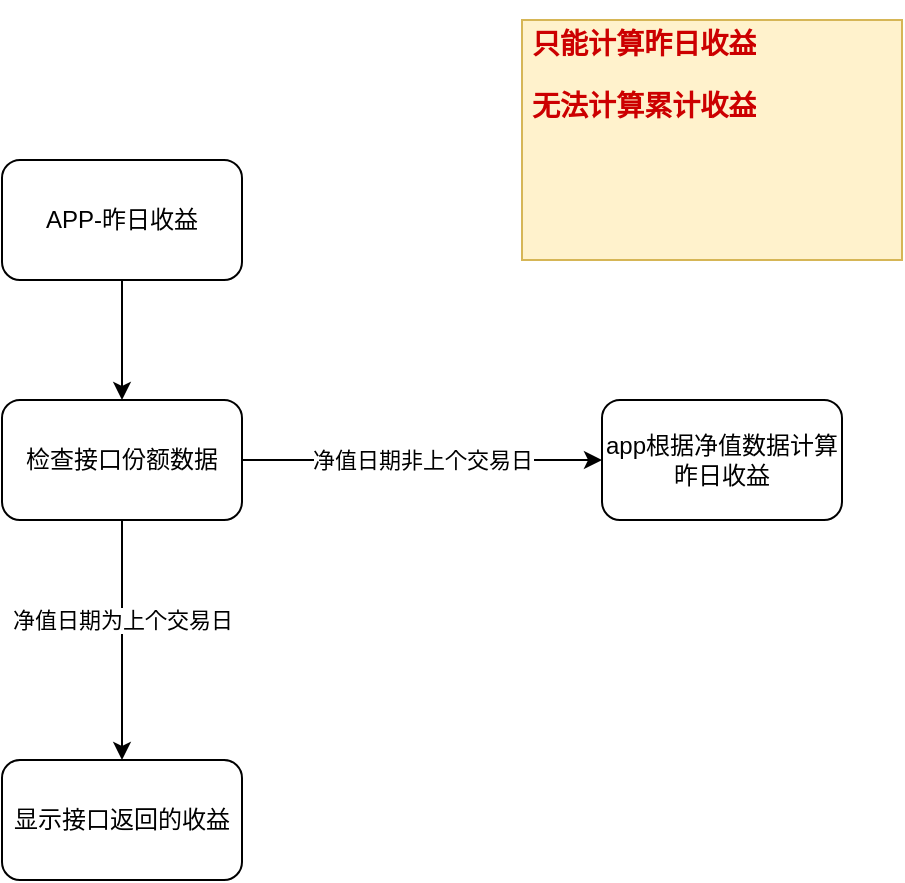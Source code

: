 <mxfile version="15.0.3" type="github">
  <diagram id="vXhUcmJKa51xvvW7BHYS" name="第 1 页">
    <mxGraphModel dx="1422" dy="762" grid="1" gridSize="10" guides="1" tooltips="1" connect="1" arrows="1" fold="1" page="1" pageScale="1" pageWidth="827" pageHeight="1169" math="0" shadow="0">
      <root>
        <mxCell id="0" />
        <mxCell id="1" parent="0" />
        <mxCell id="Ddps5BFudp-LSdYfEYUz-2" style="edgeStyle=orthogonalEdgeStyle;rounded=0;orthogonalLoop=1;jettySize=auto;html=1;" edge="1" parent="1" source="SytYHHwIrSK4RHX7r308-1" target="Ddps5BFudp-LSdYfEYUz-1">
          <mxGeometry relative="1" as="geometry" />
        </mxCell>
        <mxCell id="SytYHHwIrSK4RHX7r308-1" value="APP-昨日收益" style="rounded=1;whiteSpace=wrap;html=1;" parent="1" vertex="1">
          <mxGeometry x="230" y="100" width="120" height="60" as="geometry" />
        </mxCell>
        <mxCell id="Ddps5BFudp-LSdYfEYUz-4" style="edgeStyle=orthogonalEdgeStyle;rounded=0;orthogonalLoop=1;jettySize=auto;html=1;" edge="1" parent="1" source="Ddps5BFudp-LSdYfEYUz-1" target="Ddps5BFudp-LSdYfEYUz-3">
          <mxGeometry relative="1" as="geometry" />
        </mxCell>
        <mxCell id="Ddps5BFudp-LSdYfEYUz-5" value="净值日期为上个交易日" style="edgeLabel;html=1;align=center;verticalAlign=middle;resizable=0;points=[];" vertex="1" connectable="0" parent="Ddps5BFudp-LSdYfEYUz-4">
          <mxGeometry x="-0.267" y="1" relative="1" as="geometry">
            <mxPoint x="-1" y="6" as="offset" />
          </mxGeometry>
        </mxCell>
        <mxCell id="Ddps5BFudp-LSdYfEYUz-7" style="edgeStyle=orthogonalEdgeStyle;rounded=0;orthogonalLoop=1;jettySize=auto;html=1;" edge="1" parent="1" source="Ddps5BFudp-LSdYfEYUz-1" target="Ddps5BFudp-LSdYfEYUz-6">
          <mxGeometry relative="1" as="geometry" />
        </mxCell>
        <mxCell id="Ddps5BFudp-LSdYfEYUz-8" value="净值日期非上个交易日" style="edgeLabel;html=1;align=center;verticalAlign=middle;resizable=0;points=[];" vertex="1" connectable="0" parent="Ddps5BFudp-LSdYfEYUz-7">
          <mxGeometry x="0.323" y="-2" relative="1" as="geometry">
            <mxPoint x="-29" y="-2" as="offset" />
          </mxGeometry>
        </mxCell>
        <mxCell id="Ddps5BFudp-LSdYfEYUz-1" value="检查接口份额数据" style="rounded=1;whiteSpace=wrap;html=1;" vertex="1" parent="1">
          <mxGeometry x="230" y="220" width="120" height="60" as="geometry" />
        </mxCell>
        <mxCell id="Ddps5BFudp-LSdYfEYUz-3" value="显示接口返回的收益" style="rounded=1;whiteSpace=wrap;html=1;" vertex="1" parent="1">
          <mxGeometry x="230" y="400" width="120" height="60" as="geometry" />
        </mxCell>
        <mxCell id="Ddps5BFudp-LSdYfEYUz-6" value="app根据净值数据计算昨日收益" style="rounded=1;whiteSpace=wrap;html=1;" vertex="1" parent="1">
          <mxGeometry x="530" y="220" width="120" height="60" as="geometry" />
        </mxCell>
        <mxCell id="Ddps5BFudp-LSdYfEYUz-9" value="&lt;h3&gt;&lt;font color=&quot;#cc0000&quot;&gt;只能计算昨日收益&lt;/font&gt;&lt;/h3&gt;&lt;h3&gt;&lt;font color=&quot;#cc0000&quot;&gt;无法计算累计收益&lt;/font&gt;&lt;/h3&gt;" style="text;html=1;strokeColor=#d6b656;fillColor=#fff2cc;spacing=5;spacingTop=-20;whiteSpace=wrap;overflow=hidden;rounded=0;fontStyle=0;fontFamily=Verdana;" vertex="1" parent="1">
          <mxGeometry x="490" y="30" width="190" height="120" as="geometry" />
        </mxCell>
      </root>
    </mxGraphModel>
  </diagram>
</mxfile>
